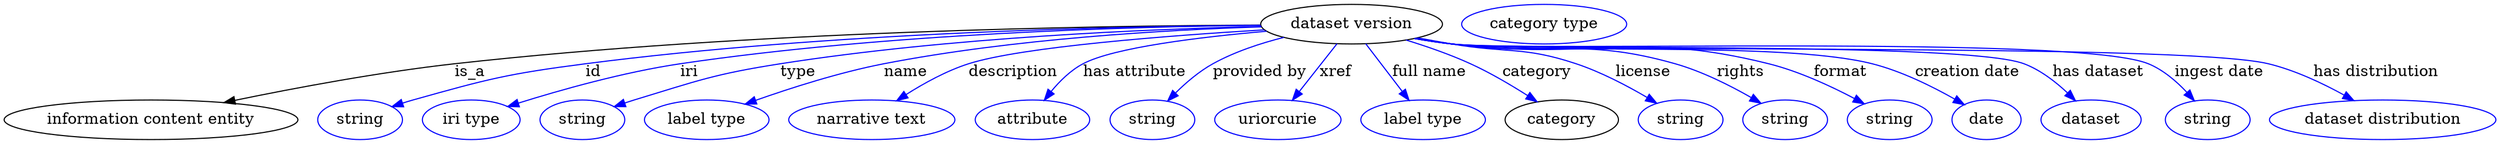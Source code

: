 digraph {
	graph [bb="0,0,2261.9,123"];
	node [label="\N"];
	"dataset version"	[height=0.5,
		label="dataset version",
		pos="1222.2,105",
		width=2.2929];
	"information content entity"	[height=0.5,
		pos="133.24,18",
		width=3.7011];
	"dataset version" -> "information content entity"	[label=is_a,
		lp="423.24,61.5",
		pos="e,199.51,33.627 1139.7,104.15 992.53,103.6 675.13,98.668 409.24,69 341.24,61.413 264.74,47.092 209.56,35.715"];
	id	[color=blue,
		height=0.5,
		label=string,
		pos="323.24,18",
		width=1.0652];
	"dataset version" -> id	[color=blue,
		label=id,
		lp="535.24,61.5",
		pos="e,352.23,29.966 1139.6,104.01 1009.2,103.09 747.78,97.43 528.24,69 457.53,59.843 439.89,55.278 371.24,36 368.13,35.128 364.94,34.158 \
361.74,33.138",
		style=solid];
	iri	[color=blue,
		height=0.5,
		label="iri type",
		pos="424.24,18",
		width=1.2277];
	"dataset version" -> iri	[color=blue,
		label=iri,
		lp="622.24,61.5",
		pos="e,457.41,30.103 1139.6,103.95 1022.2,102.82 800.65,96.749 614.24,69 562.83,61.347 505.3,45.089 467.15,33.182",
		style=solid];
	type	[color=blue,
		height=0.5,
		label=string,
		pos="525.24,18",
		width=1.0652];
	"dataset version" -> type	[color=blue,
		label=type,
		lp="721.24,61.5",
		pos="e,554.16,29.995 1140.3,102.88 1037.9,100.47 857.66,92.88 705.24,69 645.07,59.574 630.51,53.715 572.24,36 569.48,35.16 566.64,34.251 \
563.79,33.305",
		style=solid];
	name	[color=blue,
		height=0.5,
		label="label type",
		pos="638.24,18",
		width=1.5707];
	"dataset version" -> name	[color=blue,
		label=name,
		lp="819.24,61.5",
		pos="e,673.16,32.281 1140.4,102.51 1054.7,99.73 916.42,91.76 799.24,69 759.01,61.187 714.62,46.963 682.66,35.679",
		style=solid];
	description	[color=blue,
		height=0.5,
		label="narrative text",
		pos="788.24,18",
		width=2.0943];
	"dataset version" -> description	[color=blue,
		label=description,
		lp="915.74,61.5",
		pos="e,810.62,35.41 1143,99.862 1056.4,94.654 923.37,84.475 875.24,69 855.37,62.611 835.04,51.251 819.04,40.971",
		style=solid];
	"has attribute"	[color=blue,
		height=0.5,
		label=attribute,
		pos="933.24,18",
		width=1.4443];
	"dataset version" -> "has attribute"	[color=blue,
		label="has attribute",
		lp="1025.2,61.5",
		pos="e,943.7,35.753 1144.7,98.635 1084.4,93.405 1006.4,84.011 978.24,69 967.08,63.046 957.31,53.184 949.75,43.784",
		style=solid];
	"provided by"	[color=blue,
		height=0.5,
		label=string,
		pos="1041.2,18",
		width=1.0652];
	"dataset version" -> "provided by"	[color=blue,
		label="provided by",
		lp="1138.7,61.5",
		pos="e,1055.1,35.117 1160.7,92.991 1139.5,87.635 1116,79.917 1096.2,69 1083.8,62.111 1071.8,51.857 1062.3,42.425",
		style=solid];
	xref	[color=blue,
		height=0.5,
		label=uriorcurie,
		pos="1155.2,18",
		width=1.5887];
	"dataset version" -> xref	[color=blue,
		label=xref,
		lp="1207.7,61.5",
		pos="e,1168.4,35.758 1209,87.207 1199.3,74.866 1185.9,57.894 1174.9,43.967",
		style=solid];
	"full name"	[color=blue,
		height=0.5,
		label="label type",
		pos="1287.2,18",
		width=1.5707];
	"dataset version" -> "full name"	[color=blue,
		label="full name",
		lp="1292.7,61.5",
		pos="e,1274.4,35.758 1235.1,87.207 1244.5,74.866 1257.5,57.894 1268.1,43.967",
		style=solid];
	category	[height=0.5,
		pos="1413.2,18",
		width=1.4263];
	"dataset version" -> category	[color=blue,
		label=category,
		lp="1390.7,61.5",
		pos="e,1391.1,34.247 1271.8,90.547 1290.5,84.804 1311.7,77.463 1330.2,69 1348.3,60.774 1367.3,49.524 1382.6,39.778",
		style=solid];
	license	[color=blue,
		height=0.5,
		label=string,
		pos="1521.2,18",
		width=1.0652];
	"dataset version" -> license	[color=blue,
		label=license,
		lp="1487.2,61.5",
		pos="e,1499.5,33.078 1282.4,92.525 1292.7,90.632 1303.3,88.726 1313.2,87 1363.3,78.33 1378,85.056 1426.2,69 1448.8,61.483 1472.5,49.02 \
1490.6,38.417",
		style=solid];
	rights	[color=blue,
		height=0.5,
		label=string,
		pos="1616.2,18",
		width=1.0652];
	"dataset version" -> rights	[color=blue,
		label=rights,
		lp="1575.7,61.5",
		pos="e,1594.2,33.07 1280.8,92.194 1291.6,90.273 1302.7,88.444 1313.2,87 1403,74.669 1429.1,93.687 1516.2,69 1540.6,62.09 1566.2,49.213 \
1585.3,38.259",
		style=solid];
	format	[color=blue,
		height=0.5,
		label=string,
		pos="1711.2,18",
		width=1.0652];
	"dataset version" -> format	[color=blue,
		label=format,
		lp="1666.7,61.5",
		pos="e,1688.1,32.531 1280.3,92.054 1291.2,90.124 1302.6,88.327 1313.2,87 1440.5,71.195 1476.8,100.05 1601.2,69 1628.7,62.143 1657.8,48.61 \
1679.2,37.351",
		style=solid];
	"creation date"	[color=blue,
		height=0.5,
		label=date,
		pos="1799.2,18",
		width=0.86659];
	"dataset version" -> "creation date"	[color=blue,
		label="creation date",
		lp="1781.7,61.5",
		pos="e,1779.1,31.733 1279.8,92.006 1290.9,90.055 1302.4,88.264 1313.2,87 1397.7,77.174 1612.8,89.829 1695.2,69 1722,62.23 1750.1,48.248 \
1770.4,36.787",
		style=solid];
	"has dataset"	[color=blue,
		height=0.5,
		label=dataset,
		pos="1894.2,18",
		width=1.2638];
	"dataset version" -> "has dataset"	[color=blue,
		label="has dataset",
		lp="1900.7,61.5",
		pos="e,1880,35.342 1279.3,91.982 1290.5,90.008 1302.2,88.213 1313.2,87 1370.7,80.674 1779.1,89.399 1833.2,69 1848.1,63.401 1862,52.627 \
1872.8,42.509",
		style=solid];
	"ingest date"	[color=blue,
		height=0.5,
		label=string,
		pos="2000.2,18",
		width=1.0652];
	"dataset version" -> "ingest date"	[color=blue,
		label="ingest date",
		lp="2010.7,61.5",
		pos="e,1988.1,35.343 1279.3,91.927 1290.5,89.958 1302.2,88.179 1313.2,87 1383.2,79.517 1881.1,95.6 1946.2,69 1959.7,63.512 1971.8,53.045 \
1981.2,43.101",
		style=solid];
	"has distribution"	[color=blue,
		height=0.5,
		label="dataset distribution",
		pos="2159.2,18",
		width=2.8525];
	"dataset version" -> "has distribution"	[color=blue,
		label="has distribution",
		lp="2153.2,61.5",
		pos="e,2133,35.46 1279.3,91.89 1290.5,89.924 1302.2,88.156 1313.2,87 1395.3,78.4 1975.1,88.298 2055.2,69 2079.5,63.172 2104.7,51.214 \
2124.2,40.454",
		style=solid];
	"named thing_category"	[color=blue,
		height=0.5,
		label="category type",
		pos="1397.2,105",
		width=2.0762];
}

